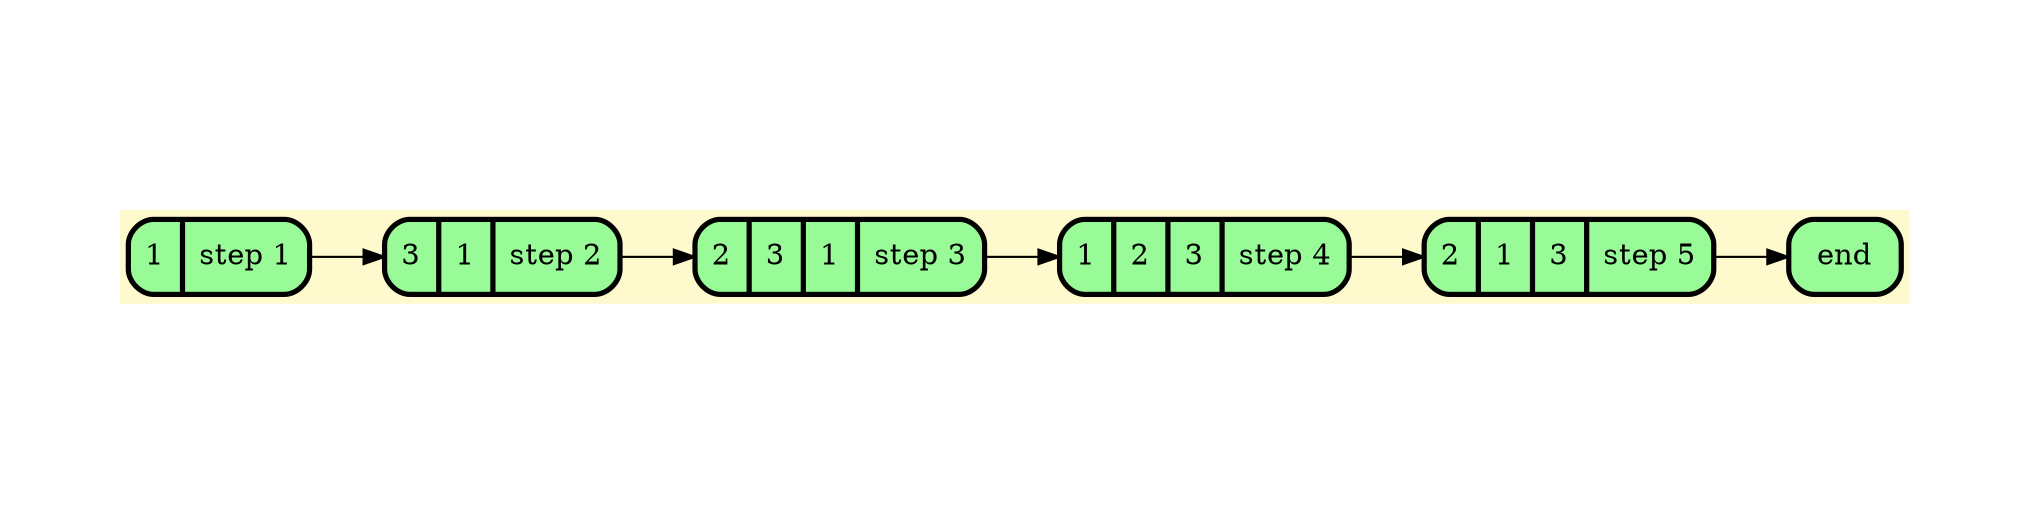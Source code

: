 digraph G {
    rankdir=LR;
    graph [margin="0.8,1.4"];
    node [style=filled, fontcolor=darkblue,    fillcolor=peachpuff, color="#252A34", penwidth=2.5];
    bgcolor="lemonchiffon";

	node_0 [shape=Mrecord; style = filled; fillcolor = palegreen;color = "#000000"; fontcolor = "#000000";  label=" {1 | step 1} "];
	node_1 [shape=Mrecord; style = filled; fillcolor = palegreen;color = "#000000"; fontcolor = "#000000";  label=" {3 | 1 | step 2} "];
	node_2 [shape=Mrecord; style = filled; fillcolor = palegreen;color = "#000000"; fontcolor = "#000000";  label=" {2 | 3 | 1 | step 3} "];
	node_3 [shape=Mrecord; style = filled; fillcolor = palegreen;color = "#000000"; fontcolor = "#000000";  label=" {1 | 2 | 3 | step 4} "];
	node_4 [shape=Mrecord; style = filled; fillcolor = palegreen;color = "#000000"; fontcolor = "#000000";  label=" {2 | 1 | 3 | step 5} "];
	node_5 [shape=Mrecord; style = filled; fillcolor = palegreen;color = "#000000"; fontcolor = "#000000";  label=" { end }"];

	node_0 -> node_1
	node_1 -> node_2
	node_2 -> node_3
	node_3 -> node_4
	node_4 -> node_5
}
